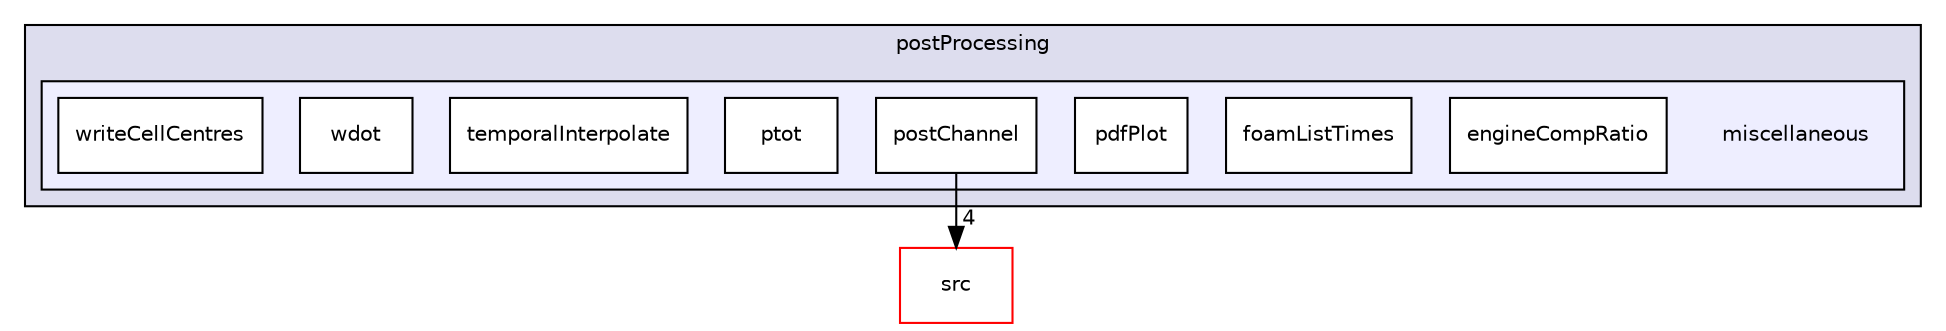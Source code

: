 digraph "applications/utilities/postProcessing/miscellaneous" {
  bgcolor=transparent;
  compound=true
  node [ fontsize="10", fontname="Helvetica"];
  edge [ labelfontsize="10", labelfontname="Helvetica"];
  subgraph clusterdir_b0c2b0d6e5b08bdff054b28f26ba51e7 {
    graph [ bgcolor="#ddddee", pencolor="black", label="postProcessing" fontname="Helvetica", fontsize="10", URL="dir_b0c2b0d6e5b08bdff054b28f26ba51e7.html"]
  subgraph clusterdir_2e3c7ef0b2b6965fe976cda0e513e145 {
    graph [ bgcolor="#eeeeff", pencolor="black", label="" URL="dir_2e3c7ef0b2b6965fe976cda0e513e145.html"];
    dir_2e3c7ef0b2b6965fe976cda0e513e145 [shape=plaintext label="miscellaneous"];
    dir_6f2adf64afcfd03a172d76cc350ab40e [shape=box label="engineCompRatio" color="black" fillcolor="white" style="filled" URL="dir_6f2adf64afcfd03a172d76cc350ab40e.html"];
    dir_96e9094a4a5d878a81e9996ee0746402 [shape=box label="foamListTimes" color="black" fillcolor="white" style="filled" URL="dir_96e9094a4a5d878a81e9996ee0746402.html"];
    dir_42905428d13b9b886edeba9950866e5a [shape=box label="pdfPlot" color="black" fillcolor="white" style="filled" URL="dir_42905428d13b9b886edeba9950866e5a.html"];
    dir_a25db855ce6327889412945c30ed383c [shape=box label="postChannel" color="black" fillcolor="white" style="filled" URL="dir_a25db855ce6327889412945c30ed383c.html"];
    dir_45b5a7cc284e7bbaf195fa10f5aa0602 [shape=box label="ptot" color="black" fillcolor="white" style="filled" URL="dir_45b5a7cc284e7bbaf195fa10f5aa0602.html"];
    dir_473dcb0289d71532c08a3d5561dda2b1 [shape=box label="temporalInterpolate" color="black" fillcolor="white" style="filled" URL="dir_473dcb0289d71532c08a3d5561dda2b1.html"];
    dir_6156acef6dac4fb5fe111a255979675a [shape=box label="wdot" color="black" fillcolor="white" style="filled" URL="dir_6156acef6dac4fb5fe111a255979675a.html"];
    dir_92b0ba306dcdf0c551ffc334e3e4865e [shape=box label="writeCellCentres" color="black" fillcolor="white" style="filled" URL="dir_92b0ba306dcdf0c551ffc334e3e4865e.html"];
  }
  }
  dir_68267d1309a1af8e8297ef4c3efbcdba [shape=box label="src" color="red" URL="dir_68267d1309a1af8e8297ef4c3efbcdba.html"];
  dir_a25db855ce6327889412945c30ed383c->dir_68267d1309a1af8e8297ef4c3efbcdba [headlabel="4", labeldistance=1.5 headhref="dir_000660_000736.html"];
}
